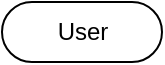 <mxfile version="20.8.20" type="github"><diagram name="Page-1" id="s69DwZbRv_0iMl6Fdg_1"><mxGraphModel dx="922" dy="598" grid="1" gridSize="10" guides="1" tooltips="1" connect="1" arrows="1" fold="1" page="1" pageScale="1" pageWidth="827" pageHeight="1169" math="0" shadow="0"><root><mxCell id="0"/><mxCell id="1" parent="0"/><mxCell id="op26oPJO8kpCKVA2ByYC-1" value="User" style="html=1;dashed=0;whitespace=wrap;shape=mxgraph.dfd.start" vertex="1" parent="1"><mxGeometry x="160" y="450" width="80" height="30" as="geometry"/></mxCell></root></mxGraphModel></diagram></mxfile>